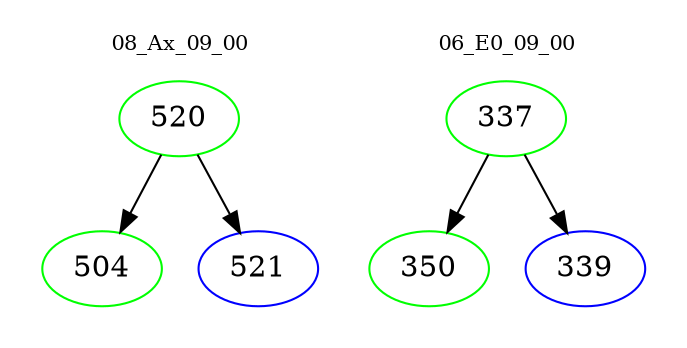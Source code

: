 digraph{
subgraph cluster_0 {
color = white
label = "08_Ax_09_00";
fontsize=10;
T0_520 [label="520", color="green"]
T0_520 -> T0_504 [color="black"]
T0_504 [label="504", color="green"]
T0_520 -> T0_521 [color="black"]
T0_521 [label="521", color="blue"]
}
subgraph cluster_1 {
color = white
label = "06_E0_09_00";
fontsize=10;
T1_337 [label="337", color="green"]
T1_337 -> T1_350 [color="black"]
T1_350 [label="350", color="green"]
T1_337 -> T1_339 [color="black"]
T1_339 [label="339", color="blue"]
}
}
